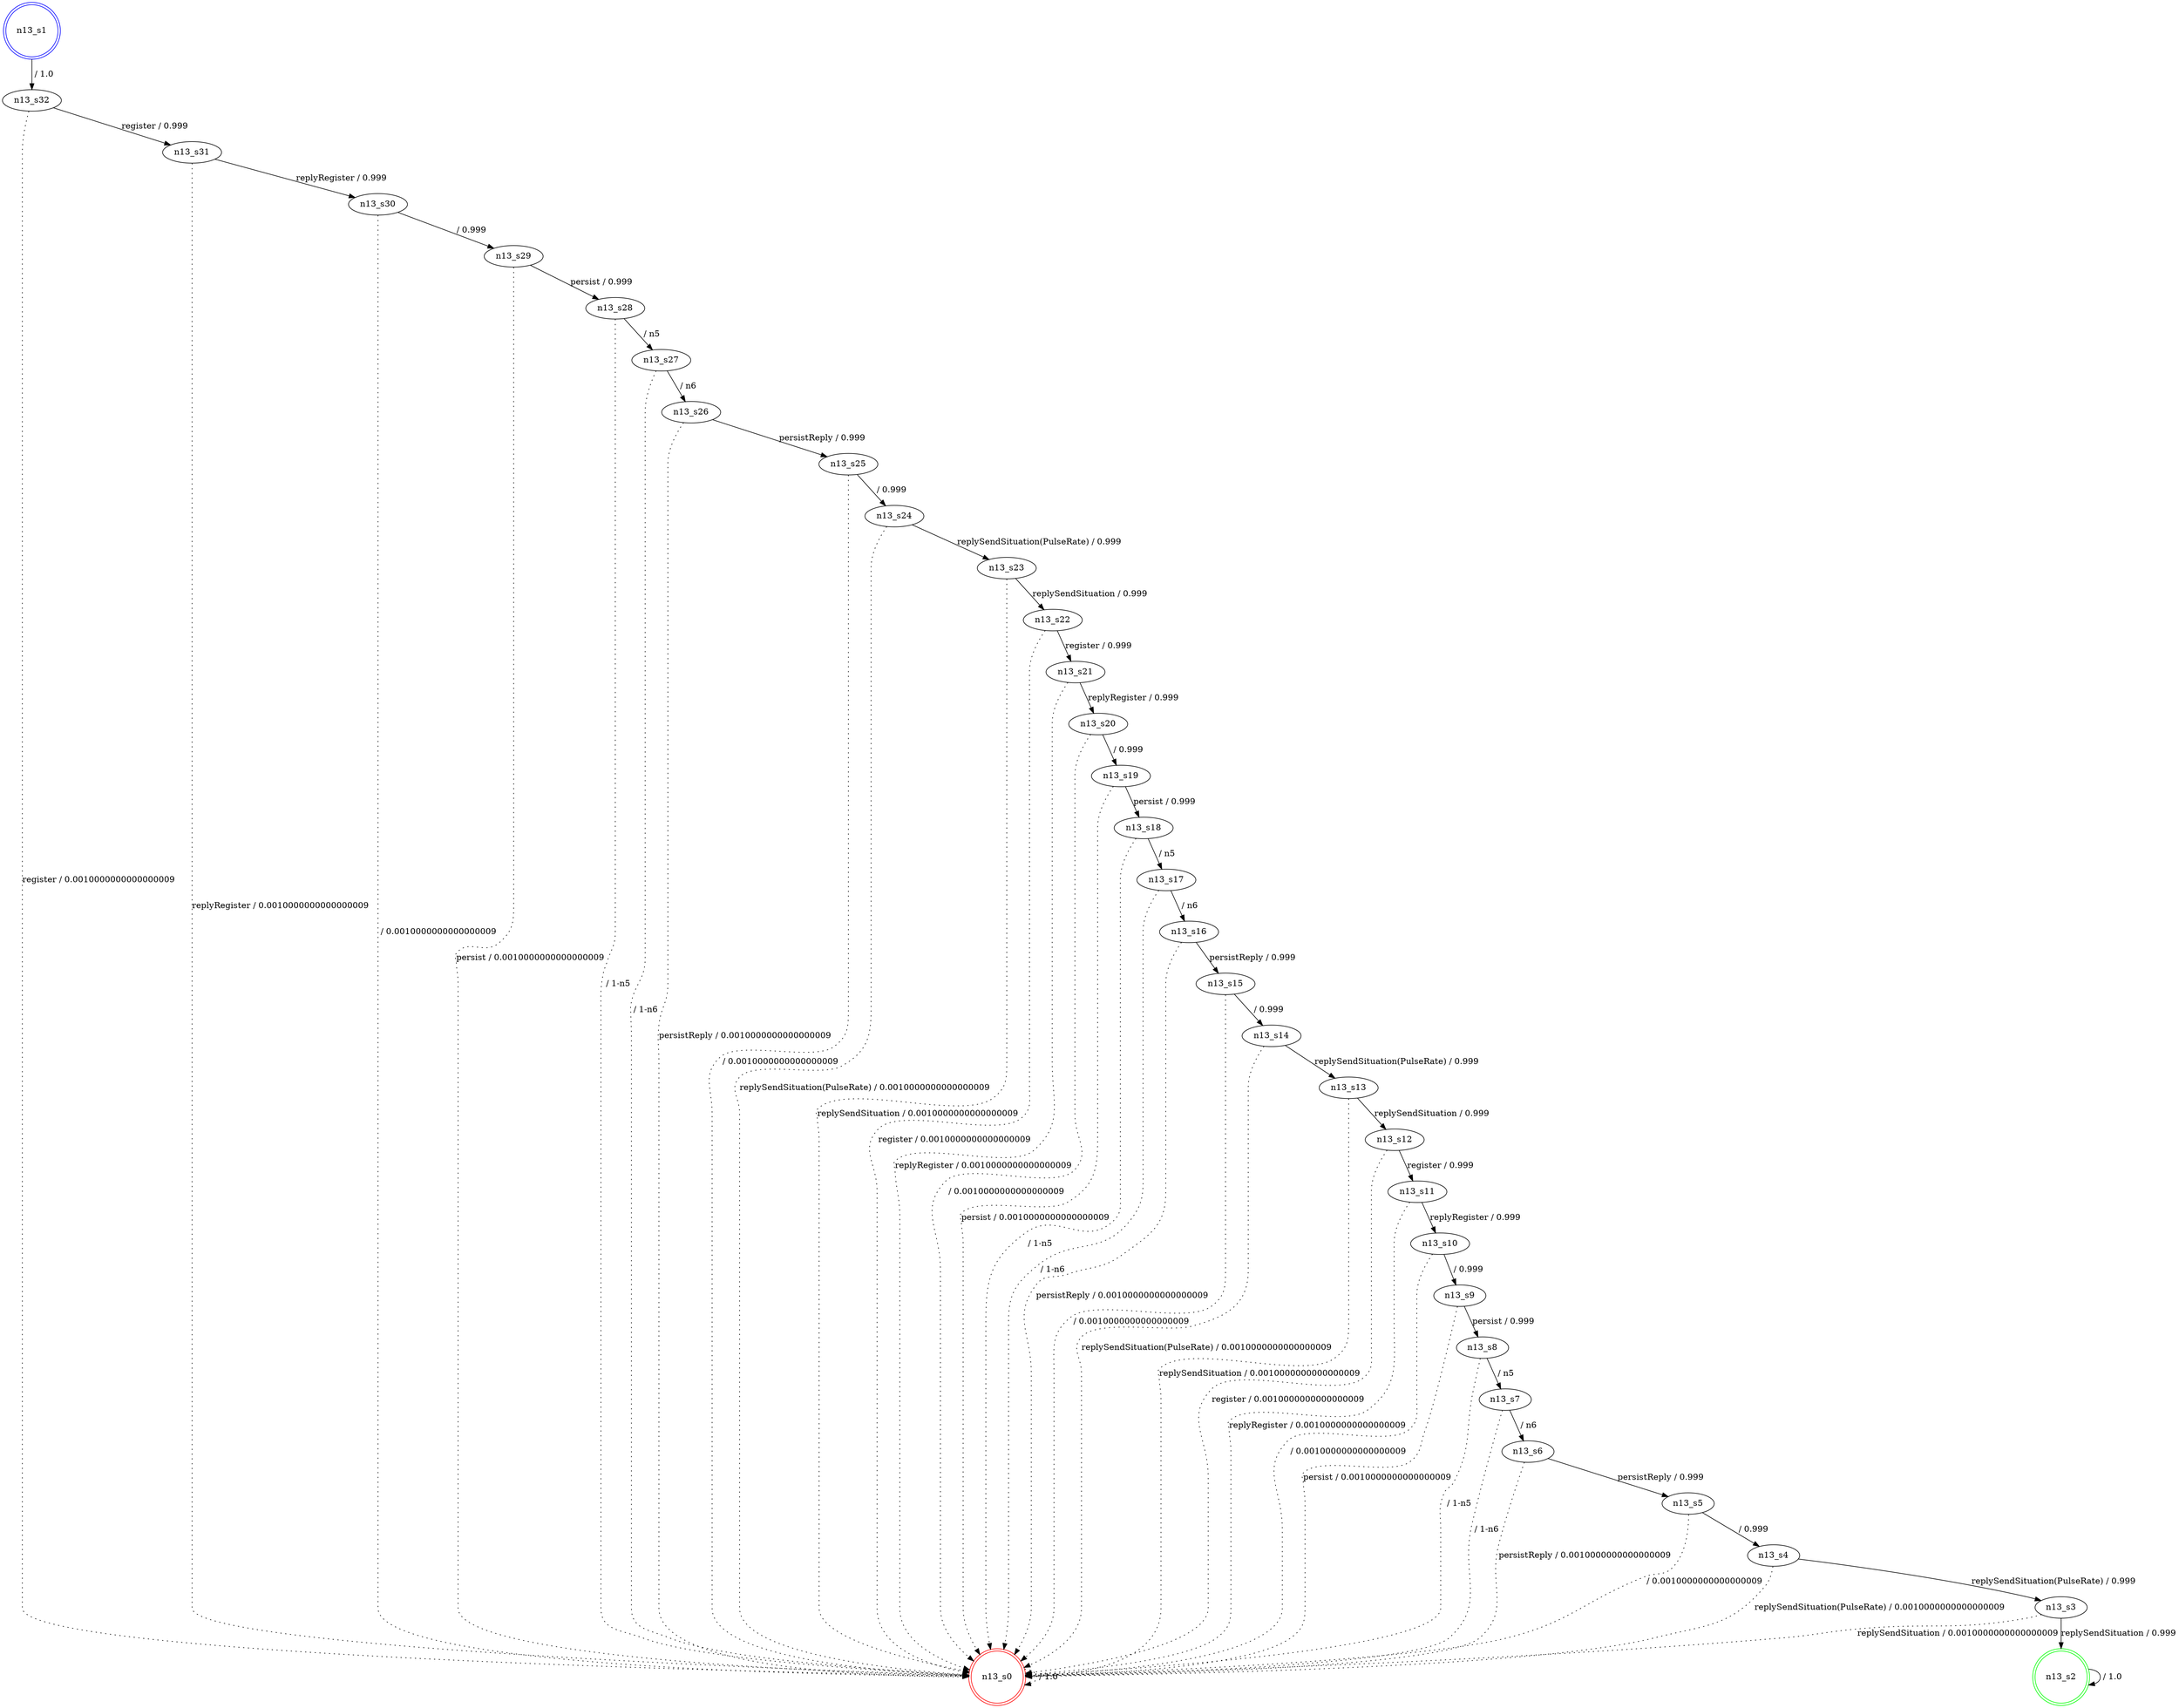 digraph graphname {
n13_s0 [label="n13_s0",color=red,shape=doublecircle ];
n13_s1 [label="n13_s1",color=blue,shape=doublecircle ];
n13_s2 [label="n13_s2",color=green,shape=doublecircle ];
n13_s3 [label="n13_s3" ];
n13_s4 [label="n13_s4" ];
n13_s5 [label="n13_s5" ];
n13_s6 [label="n13_s6" ];
n13_s7 [label="n13_s7" ];
n13_s8 [label="n13_s8" ];
n13_s9 [label="n13_s9" ];
n13_s10 [label="n13_s10" ];
n13_s11 [label="n13_s11" ];
n13_s12 [label="n13_s12" ];
n13_s13 [label="n13_s13" ];
n13_s14 [label="n13_s14" ];
n13_s15 [label="n13_s15" ];
n13_s16 [label="n13_s16" ];
n13_s17 [label="n13_s17" ];
n13_s18 [label="n13_s18" ];
n13_s19 [label="n13_s19" ];
n13_s20 [label="n13_s20" ];
n13_s21 [label="n13_s21" ];
n13_s22 [label="n13_s22" ];
n13_s23 [label="n13_s23" ];
n13_s24 [label="n13_s24" ];
n13_s25 [label="n13_s25" ];
n13_s26 [label="n13_s26" ];
n13_s27 [label="n13_s27" ];
n13_s28 [label="n13_s28" ];
n13_s29 [label="n13_s29" ];
n13_s30 [label="n13_s30" ];
n13_s31 [label="n13_s31" ];
n13_s32 [label="n13_s32" ];
n13_s0 -> n13_s0 [label=" / 1.0", style=dotted];
n13_s1 -> n13_s32 [label=" / 1.0"];
n13_s2 -> n13_s2 [label=" / 1.0"];
n13_s3 -> n13_s2 [label="replySendSituation / 0.999"];
n13_s3 -> n13_s0 [label="replySendSituation / 0.0010000000000000009", style=dotted];
n13_s4 -> n13_s3 [label="replySendSituation(PulseRate) / 0.999"];
n13_s4 -> n13_s0 [label="replySendSituation(PulseRate) / 0.0010000000000000009", style=dotted];
n13_s5 -> n13_s4 [label=" / 0.999"];
n13_s5 -> n13_s0 [label=" / 0.0010000000000000009", style=dotted];
n13_s6 -> n13_s5 [label="persistReply / 0.999"];
n13_s6 -> n13_s0 [label="persistReply / 0.0010000000000000009", style=dotted];
n13_s7 -> n13_s6 [label=" / n6"];
n13_s7 -> n13_s0 [label=" / 1-n6", style=dotted];
n13_s8 -> n13_s7 [label=" / n5"];
n13_s8 -> n13_s0 [label=" / 1-n5", style=dotted];
n13_s9 -> n13_s8 [label="persist / 0.999"];
n13_s9 -> n13_s0 [label="persist / 0.0010000000000000009", style=dotted];
n13_s10 -> n13_s9 [label=" / 0.999"];
n13_s10 -> n13_s0 [label=" / 0.0010000000000000009", style=dotted];
n13_s11 -> n13_s10 [label="replyRegister / 0.999"];
n13_s11 -> n13_s0 [label="replyRegister / 0.0010000000000000009", style=dotted];
n13_s12 -> n13_s11 [label="register / 0.999"];
n13_s12 -> n13_s0 [label="register / 0.0010000000000000009", style=dotted];
n13_s13 -> n13_s12 [label="replySendSituation / 0.999"];
n13_s13 -> n13_s0 [label="replySendSituation / 0.0010000000000000009", style=dotted];
n13_s14 -> n13_s13 [label="replySendSituation(PulseRate) / 0.999"];
n13_s14 -> n13_s0 [label="replySendSituation(PulseRate) / 0.0010000000000000009", style=dotted];
n13_s15 -> n13_s14 [label=" / 0.999"];
n13_s15 -> n13_s0 [label=" / 0.0010000000000000009", style=dotted];
n13_s16 -> n13_s15 [label="persistReply / 0.999"];
n13_s16 -> n13_s0 [label="persistReply / 0.0010000000000000009", style=dotted];
n13_s17 -> n13_s16 [label=" / n6"];
n13_s17 -> n13_s0 [label=" / 1-n6", style=dotted];
n13_s18 -> n13_s17 [label=" / n5"];
n13_s18 -> n13_s0 [label=" / 1-n5", style=dotted];
n13_s19 -> n13_s18 [label="persist / 0.999"];
n13_s19 -> n13_s0 [label="persist / 0.0010000000000000009", style=dotted];
n13_s20 -> n13_s19 [label=" / 0.999"];
n13_s20 -> n13_s0 [label=" / 0.0010000000000000009", style=dotted];
n13_s21 -> n13_s20 [label="replyRegister / 0.999"];
n13_s21 -> n13_s0 [label="replyRegister / 0.0010000000000000009", style=dotted];
n13_s22 -> n13_s21 [label="register / 0.999"];
n13_s22 -> n13_s0 [label="register / 0.0010000000000000009", style=dotted];
n13_s23 -> n13_s22 [label="replySendSituation / 0.999"];
n13_s23 -> n13_s0 [label="replySendSituation / 0.0010000000000000009", style=dotted];
n13_s24 -> n13_s23 [label="replySendSituation(PulseRate) / 0.999"];
n13_s24 -> n13_s0 [label="replySendSituation(PulseRate) / 0.0010000000000000009", style=dotted];
n13_s25 -> n13_s24 [label=" / 0.999"];
n13_s25 -> n13_s0 [label=" / 0.0010000000000000009", style=dotted];
n13_s26 -> n13_s25 [label="persistReply / 0.999"];
n13_s26 -> n13_s0 [label="persistReply / 0.0010000000000000009", style=dotted];
n13_s27 -> n13_s26 [label=" / n6"];
n13_s27 -> n13_s0 [label=" / 1-n6", style=dotted];
n13_s28 -> n13_s27 [label=" / n5"];
n13_s28 -> n13_s0 [label=" / 1-n5", style=dotted];
n13_s29 -> n13_s28 [label="persist / 0.999"];
n13_s29 -> n13_s0 [label="persist / 0.0010000000000000009", style=dotted];
n13_s30 -> n13_s29 [label=" / 0.999"];
n13_s30 -> n13_s0 [label=" / 0.0010000000000000009", style=dotted];
n13_s31 -> n13_s30 [label="replyRegister / 0.999"];
n13_s31 -> n13_s0 [label="replyRegister / 0.0010000000000000009", style=dotted];
n13_s32 -> n13_s31 [label="register / 0.999"];
n13_s32 -> n13_s0 [label="register / 0.0010000000000000009", style=dotted];
}